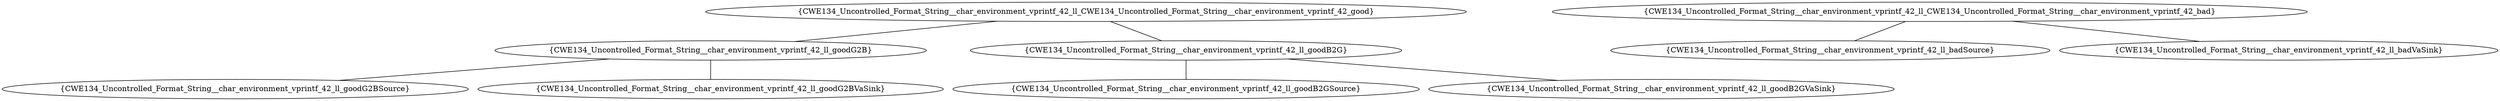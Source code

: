 graph "cg graph" {
CWE134_Uncontrolled_Format_String__char_environment_vprintf_42_ll_CWE134_Uncontrolled_Format_String__char_environment_vprintf_42_good [label="{CWE134_Uncontrolled_Format_String__char_environment_vprintf_42_ll_CWE134_Uncontrolled_Format_String__char_environment_vprintf_42_good}"];
CWE134_Uncontrolled_Format_String__char_environment_vprintf_42_ll_goodG2B [label="{CWE134_Uncontrolled_Format_String__char_environment_vprintf_42_ll_goodG2B}"];
CWE134_Uncontrolled_Format_String__char_environment_vprintf_42_ll_goodB2G [label="{CWE134_Uncontrolled_Format_String__char_environment_vprintf_42_ll_goodB2G}"];
CWE134_Uncontrolled_Format_String__char_environment_vprintf_42_ll_goodB2GSource [label="{CWE134_Uncontrolled_Format_String__char_environment_vprintf_42_ll_goodB2GSource}"];
CWE134_Uncontrolled_Format_String__char_environment_vprintf_42_ll_goodB2GVaSink [label="{CWE134_Uncontrolled_Format_String__char_environment_vprintf_42_ll_goodB2GVaSink}"];
CWE134_Uncontrolled_Format_String__char_environment_vprintf_42_ll_CWE134_Uncontrolled_Format_String__char_environment_vprintf_42_bad [label="{CWE134_Uncontrolled_Format_String__char_environment_vprintf_42_ll_CWE134_Uncontrolled_Format_String__char_environment_vprintf_42_bad}"];
CWE134_Uncontrolled_Format_String__char_environment_vprintf_42_ll_badSource [label="{CWE134_Uncontrolled_Format_String__char_environment_vprintf_42_ll_badSource}"];
CWE134_Uncontrolled_Format_String__char_environment_vprintf_42_ll_badVaSink [label="{CWE134_Uncontrolled_Format_String__char_environment_vprintf_42_ll_badVaSink}"];
CWE134_Uncontrolled_Format_String__char_environment_vprintf_42_ll_goodG2BSource [label="{CWE134_Uncontrolled_Format_String__char_environment_vprintf_42_ll_goodG2BSource}"];
CWE134_Uncontrolled_Format_String__char_environment_vprintf_42_ll_goodG2BVaSink [label="{CWE134_Uncontrolled_Format_String__char_environment_vprintf_42_ll_goodG2BVaSink}"];
CWE134_Uncontrolled_Format_String__char_environment_vprintf_42_ll_CWE134_Uncontrolled_Format_String__char_environment_vprintf_42_good -- CWE134_Uncontrolled_Format_String__char_environment_vprintf_42_ll_goodG2B;
CWE134_Uncontrolled_Format_String__char_environment_vprintf_42_ll_CWE134_Uncontrolled_Format_String__char_environment_vprintf_42_good -- CWE134_Uncontrolled_Format_String__char_environment_vprintf_42_ll_goodB2G;
CWE134_Uncontrolled_Format_String__char_environment_vprintf_42_ll_goodB2G -- CWE134_Uncontrolled_Format_String__char_environment_vprintf_42_ll_goodB2GSource;
CWE134_Uncontrolled_Format_String__char_environment_vprintf_42_ll_goodB2G -- CWE134_Uncontrolled_Format_String__char_environment_vprintf_42_ll_goodB2GVaSink;
CWE134_Uncontrolled_Format_String__char_environment_vprintf_42_ll_CWE134_Uncontrolled_Format_String__char_environment_vprintf_42_bad -- CWE134_Uncontrolled_Format_String__char_environment_vprintf_42_ll_badSource;
CWE134_Uncontrolled_Format_String__char_environment_vprintf_42_ll_CWE134_Uncontrolled_Format_String__char_environment_vprintf_42_bad -- CWE134_Uncontrolled_Format_String__char_environment_vprintf_42_ll_badVaSink;
CWE134_Uncontrolled_Format_String__char_environment_vprintf_42_ll_goodG2B -- CWE134_Uncontrolled_Format_String__char_environment_vprintf_42_ll_goodG2BSource;
CWE134_Uncontrolled_Format_String__char_environment_vprintf_42_ll_goodG2B -- CWE134_Uncontrolled_Format_String__char_environment_vprintf_42_ll_goodG2BVaSink;
}
